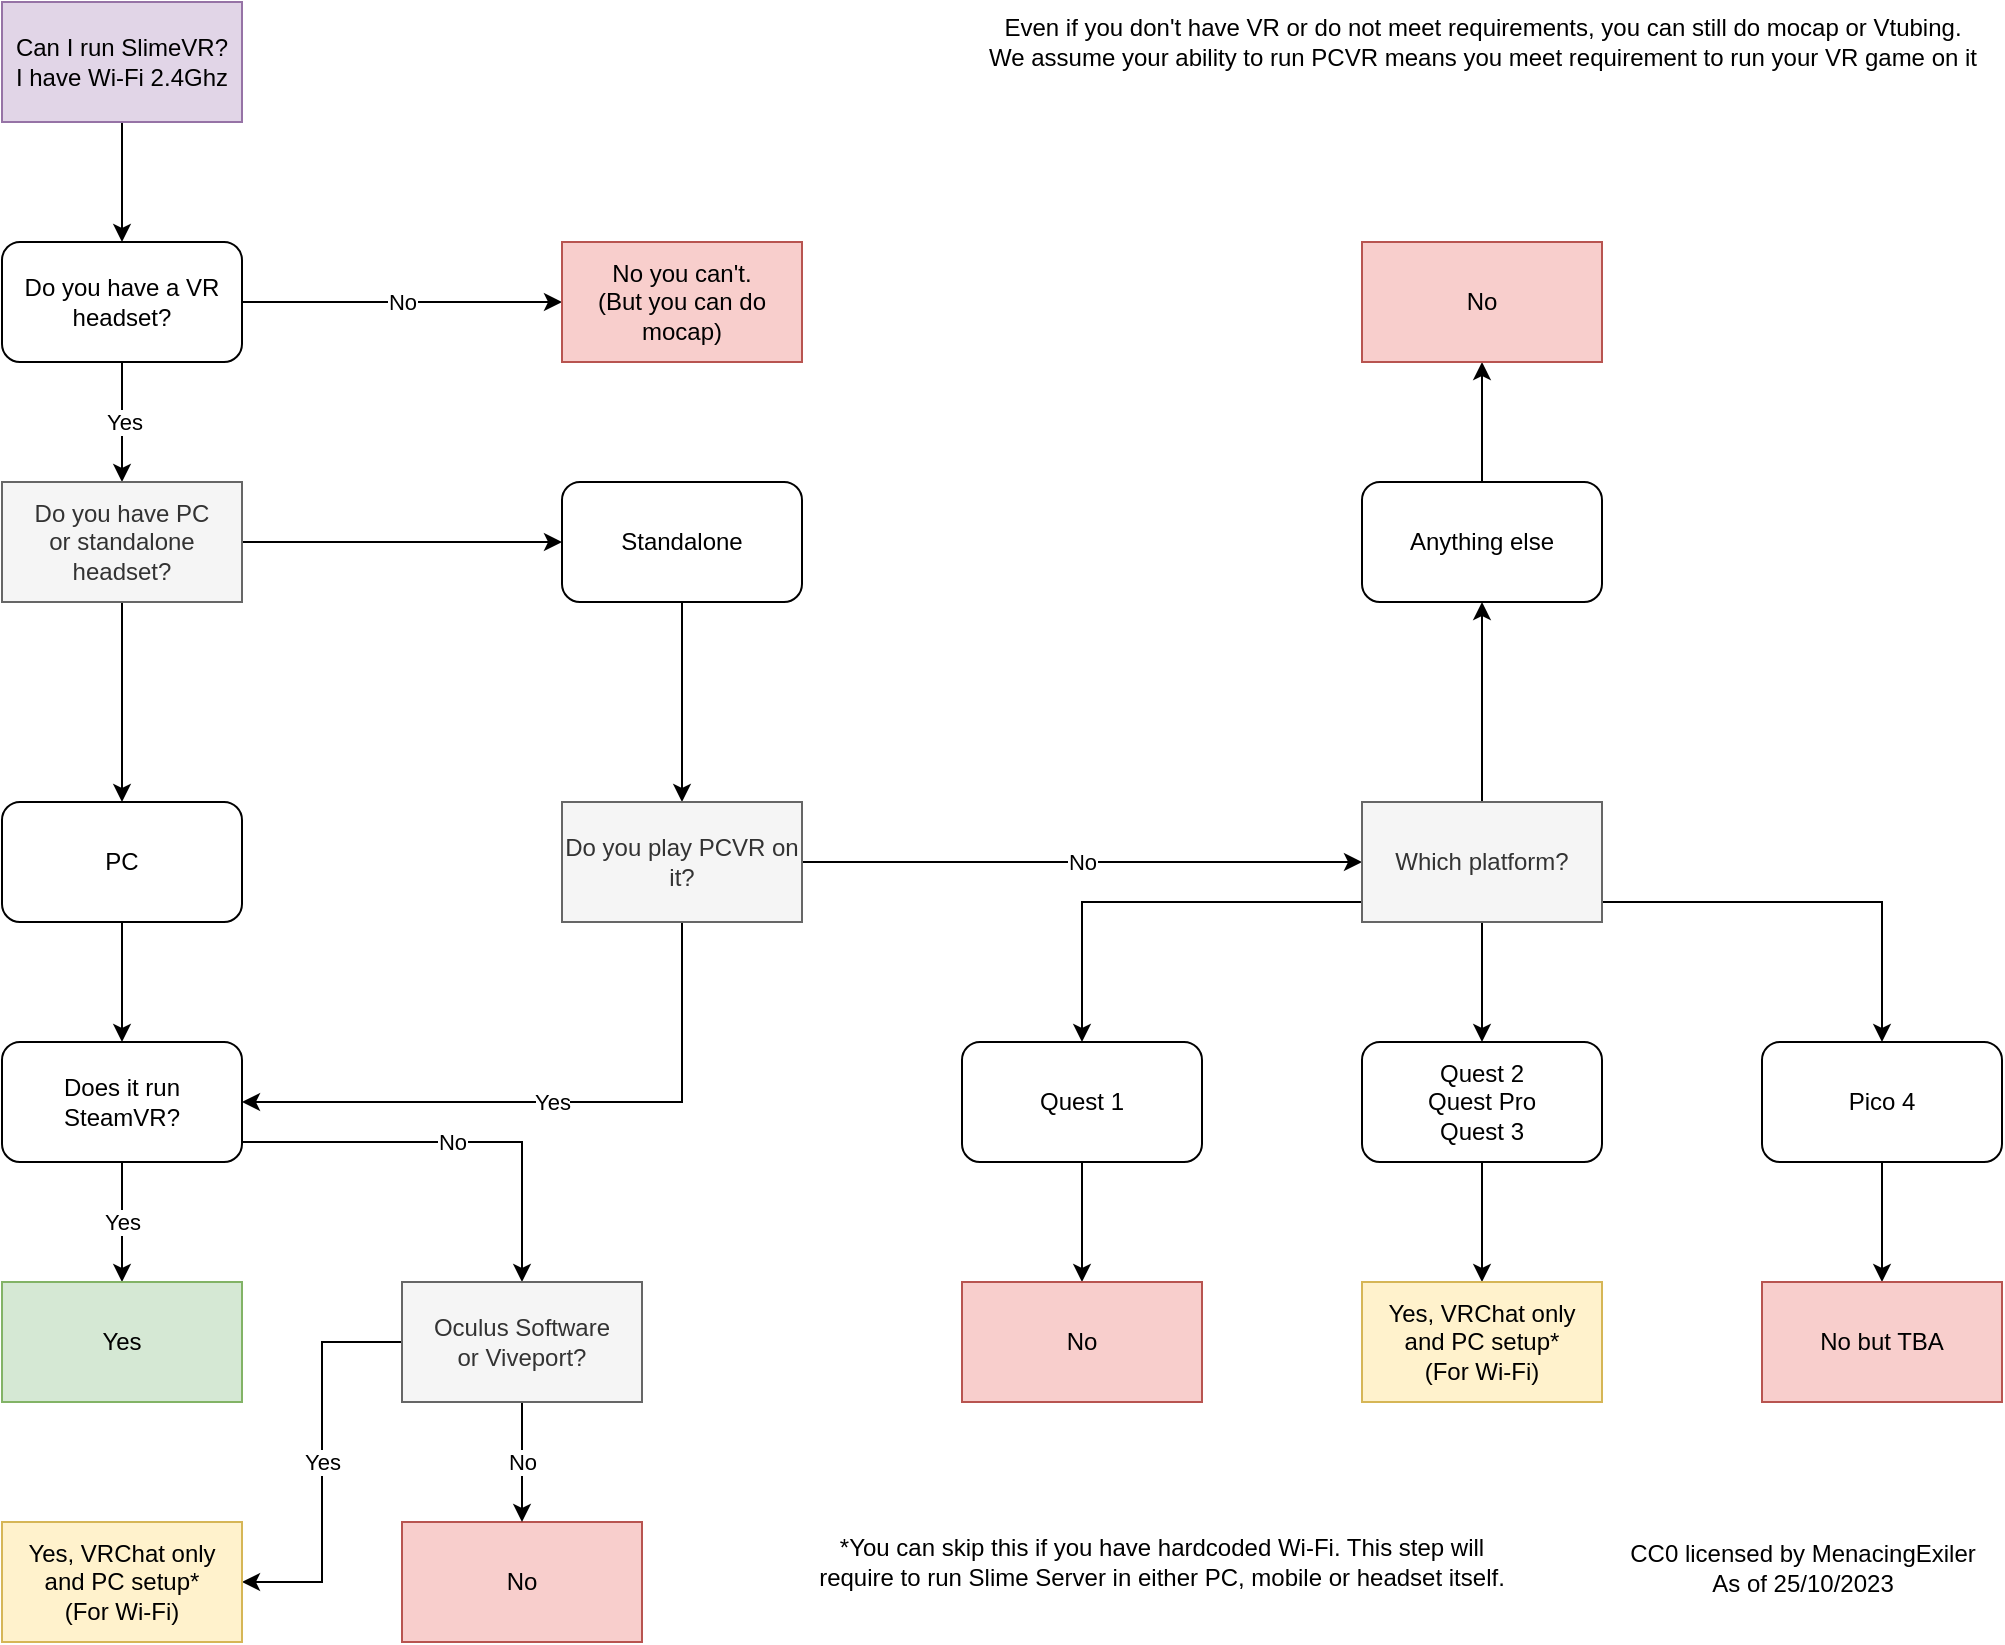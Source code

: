 <mxfile version="22.0.7" type="device">
  <diagram name="Page-1" id="BLxl1xzLI8pXoHssbm8f">
    <mxGraphModel dx="2074" dy="1118" grid="1" gridSize="10" guides="1" tooltips="1" connect="1" arrows="1" fold="1" page="1" pageScale="1" pageWidth="1169" pageHeight="1654" math="0" shadow="0">
      <root>
        <mxCell id="0" />
        <mxCell id="1" parent="0" />
        <mxCell id="E2cYebkVHFcdTyyEUBHE-6" style="edgeStyle=orthogonalEdgeStyle;rounded=0;orthogonalLoop=1;jettySize=auto;html=1;entryX=0.5;entryY=0;entryDx=0;entryDy=0;" edge="1" parent="1" source="E2cYebkVHFcdTyyEUBHE-1" target="E2cYebkVHFcdTyyEUBHE-2">
          <mxGeometry relative="1" as="geometry" />
        </mxCell>
        <mxCell id="E2cYebkVHFcdTyyEUBHE-1" value="Can I run SlimeVR?&lt;br&gt;I have Wi-Fi 2.4Ghz" style="rounded=0;whiteSpace=wrap;html=1;fillColor=#e1d5e7;strokeColor=#9673a6;" vertex="1" parent="1">
          <mxGeometry x="80" y="80" width="120" height="60" as="geometry" />
        </mxCell>
        <mxCell id="E2cYebkVHFcdTyyEUBHE-3" value="No" style="edgeStyle=orthogonalEdgeStyle;rounded=0;orthogonalLoop=1;jettySize=auto;html=1;entryX=0;entryY=0.5;entryDx=0;entryDy=0;" edge="1" parent="1" source="E2cYebkVHFcdTyyEUBHE-2" target="E2cYebkVHFcdTyyEUBHE-5">
          <mxGeometry relative="1" as="geometry">
            <mxPoint x="320" y="230" as="targetPoint" />
          </mxGeometry>
        </mxCell>
        <mxCell id="E2cYebkVHFcdTyyEUBHE-8" value="Yes" style="edgeStyle=orthogonalEdgeStyle;rounded=0;orthogonalLoop=1;jettySize=auto;html=1;" edge="1" parent="1" source="E2cYebkVHFcdTyyEUBHE-2">
          <mxGeometry relative="1" as="geometry">
            <mxPoint x="140" y="320" as="targetPoint" />
          </mxGeometry>
        </mxCell>
        <mxCell id="E2cYebkVHFcdTyyEUBHE-2" value="Do you have a VR headset?" style="rounded=1;whiteSpace=wrap;html=1;" vertex="1" parent="1">
          <mxGeometry x="80" y="200" width="120" height="60" as="geometry" />
        </mxCell>
        <mxCell id="E2cYebkVHFcdTyyEUBHE-5" value="No you can&#39;t.&lt;br&gt;(But you can do mocap)" style="rounded=0;whiteSpace=wrap;html=1;fillColor=#f8cecc;strokeColor=#b85450;" vertex="1" parent="1">
          <mxGeometry x="360" y="200" width="120" height="60" as="geometry" />
        </mxCell>
        <mxCell id="E2cYebkVHFcdTyyEUBHE-9" style="edgeStyle=orthogonalEdgeStyle;rounded=0;orthogonalLoop=1;jettySize=auto;html=1;exitX=0.5;exitY=1;exitDx=0;exitDy=0;entryX=0.5;entryY=0;entryDx=0;entryDy=0;" edge="1" parent="1" source="E2cYebkVHFcdTyyEUBHE-14" target="E2cYebkVHFcdTyyEUBHE-11">
          <mxGeometry relative="1" as="geometry">
            <mxPoint x="140" y="520" as="targetPoint" />
            <mxPoint x="140" y="420" as="sourcePoint" />
          </mxGeometry>
        </mxCell>
        <mxCell id="E2cYebkVHFcdTyyEUBHE-13" style="edgeStyle=orthogonalEdgeStyle;rounded=0;orthogonalLoop=1;jettySize=auto;html=1;" edge="1" parent="1" source="E2cYebkVHFcdTyyEUBHE-11">
          <mxGeometry relative="1" as="geometry">
            <mxPoint x="140" y="600" as="targetPoint" />
          </mxGeometry>
        </mxCell>
        <mxCell id="E2cYebkVHFcdTyyEUBHE-11" value="PC" style="rounded=1;whiteSpace=wrap;html=1;" vertex="1" parent="1">
          <mxGeometry x="80" y="480" width="120" height="60" as="geometry" />
        </mxCell>
        <mxCell id="E2cYebkVHFcdTyyEUBHE-23" style="edgeStyle=orthogonalEdgeStyle;rounded=0;orthogonalLoop=1;jettySize=auto;html=1;entryX=0.5;entryY=0;entryDx=0;entryDy=0;" edge="1" parent="1" source="E2cYebkVHFcdTyyEUBHE-12" target="E2cYebkVHFcdTyyEUBHE-25">
          <mxGeometry relative="1" as="geometry">
            <mxPoint x="420" y="600" as="targetPoint" />
          </mxGeometry>
        </mxCell>
        <mxCell id="E2cYebkVHFcdTyyEUBHE-12" value="Standalone" style="rounded=1;whiteSpace=wrap;html=1;" vertex="1" parent="1">
          <mxGeometry x="360" y="320" width="120" height="60" as="geometry" />
        </mxCell>
        <mxCell id="E2cYebkVHFcdTyyEUBHE-15" style="edgeStyle=orthogonalEdgeStyle;rounded=0;orthogonalLoop=1;jettySize=auto;html=1;" edge="1" parent="1" source="E2cYebkVHFcdTyyEUBHE-14" target="E2cYebkVHFcdTyyEUBHE-12">
          <mxGeometry relative="1" as="geometry" />
        </mxCell>
        <mxCell id="E2cYebkVHFcdTyyEUBHE-14" value="Do you have PC&lt;br style=&quot;border-color: var(--border-color);&quot;&gt;or standalone headset?" style="rounded=0;whiteSpace=wrap;html=1;fillColor=#f5f5f5;fontColor=#333333;strokeColor=#666666;" vertex="1" parent="1">
          <mxGeometry x="80" y="320" width="120" height="60" as="geometry" />
        </mxCell>
        <mxCell id="E2cYebkVHFcdTyyEUBHE-18" value="Yes" style="edgeStyle=orthogonalEdgeStyle;rounded=0;orthogonalLoop=1;jettySize=auto;html=1;entryX=0.5;entryY=0;entryDx=0;entryDy=0;" edge="1" parent="1" source="E2cYebkVHFcdTyyEUBHE-16" target="E2cYebkVHFcdTyyEUBHE-17">
          <mxGeometry relative="1" as="geometry" />
        </mxCell>
        <mxCell id="E2cYebkVHFcdTyyEUBHE-20" value="No" style="edgeStyle=orthogonalEdgeStyle;rounded=0;orthogonalLoop=1;jettySize=auto;html=1;entryX=0.5;entryY=0;entryDx=0;entryDy=0;" edge="1" parent="1" source="E2cYebkVHFcdTyyEUBHE-16" target="E2cYebkVHFcdTyyEUBHE-46">
          <mxGeometry relative="1" as="geometry">
            <Array as="points">
              <mxPoint x="340" y="650" />
            </Array>
          </mxGeometry>
        </mxCell>
        <mxCell id="E2cYebkVHFcdTyyEUBHE-16" value="Does it run SteamVR?" style="rounded=1;whiteSpace=wrap;html=1;" vertex="1" parent="1">
          <mxGeometry x="80" y="600" width="120" height="60" as="geometry" />
        </mxCell>
        <mxCell id="E2cYebkVHFcdTyyEUBHE-17" value="Yes" style="rounded=0;whiteSpace=wrap;html=1;fillColor=#d5e8d4;strokeColor=#82b366;" vertex="1" parent="1">
          <mxGeometry x="80" y="720" width="120" height="60" as="geometry" />
        </mxCell>
        <mxCell id="E2cYebkVHFcdTyyEUBHE-19" value="No" style="rounded=0;whiteSpace=wrap;html=1;fillColor=#f8cecc;strokeColor=#b85450;" vertex="1" parent="1">
          <mxGeometry x="280" y="840" width="120" height="60" as="geometry" />
        </mxCell>
        <mxCell id="E2cYebkVHFcdTyyEUBHE-22" value="Yes" style="edgeStyle=orthogonalEdgeStyle;rounded=0;orthogonalLoop=1;jettySize=auto;html=1;entryX=1;entryY=0.5;entryDx=0;entryDy=0;exitX=0.5;exitY=1;exitDx=0;exitDy=0;" edge="1" parent="1" source="E2cYebkVHFcdTyyEUBHE-25" target="E2cYebkVHFcdTyyEUBHE-16">
          <mxGeometry relative="1" as="geometry">
            <mxPoint x="360" y="630" as="sourcePoint" />
          </mxGeometry>
        </mxCell>
        <mxCell id="E2cYebkVHFcdTyyEUBHE-28" value="No" style="edgeStyle=orthogonalEdgeStyle;rounded=0;orthogonalLoop=1;jettySize=auto;html=1;entryX=0;entryY=0.5;entryDx=0;entryDy=0;" edge="1" parent="1" source="E2cYebkVHFcdTyyEUBHE-25" target="E2cYebkVHFcdTyyEUBHE-27">
          <mxGeometry relative="1" as="geometry" />
        </mxCell>
        <mxCell id="E2cYebkVHFcdTyyEUBHE-25" value="Do you play PCVR on it?" style="rounded=0;whiteSpace=wrap;html=1;fillColor=#f5f5f5;fontColor=#333333;strokeColor=#666666;" vertex="1" parent="1">
          <mxGeometry x="360" y="480" width="120" height="60" as="geometry" />
        </mxCell>
        <mxCell id="E2cYebkVHFcdTyyEUBHE-32" style="edgeStyle=orthogonalEdgeStyle;rounded=0;orthogonalLoop=1;jettySize=auto;html=1;entryX=0.5;entryY=0;entryDx=0;entryDy=0;" edge="1" parent="1" source="E2cYebkVHFcdTyyEUBHE-27" target="E2cYebkVHFcdTyyEUBHE-31">
          <mxGeometry relative="1" as="geometry" />
        </mxCell>
        <mxCell id="E2cYebkVHFcdTyyEUBHE-33" style="edgeStyle=orthogonalEdgeStyle;rounded=0;orthogonalLoop=1;jettySize=auto;html=1;" edge="1" parent="1" source="E2cYebkVHFcdTyyEUBHE-27">
          <mxGeometry relative="1" as="geometry">
            <mxPoint x="620" y="600" as="targetPoint" />
            <Array as="points">
              <mxPoint x="620" y="530" />
            </Array>
          </mxGeometry>
        </mxCell>
        <mxCell id="E2cYebkVHFcdTyyEUBHE-34" style="edgeStyle=orthogonalEdgeStyle;rounded=0;orthogonalLoop=1;jettySize=auto;html=1;" edge="1" parent="1" source="E2cYebkVHFcdTyyEUBHE-27" target="E2cYebkVHFcdTyyEUBHE-30">
          <mxGeometry relative="1" as="geometry">
            <Array as="points">
              <mxPoint x="1020" y="530" />
            </Array>
          </mxGeometry>
        </mxCell>
        <mxCell id="E2cYebkVHFcdTyyEUBHE-43" style="edgeStyle=orthogonalEdgeStyle;rounded=0;orthogonalLoop=1;jettySize=auto;html=1;entryX=0.5;entryY=1;entryDx=0;entryDy=0;" edge="1" parent="1" source="E2cYebkVHFcdTyyEUBHE-27" target="E2cYebkVHFcdTyyEUBHE-42">
          <mxGeometry relative="1" as="geometry" />
        </mxCell>
        <mxCell id="E2cYebkVHFcdTyyEUBHE-27" value="Which platform?" style="rounded=0;whiteSpace=wrap;html=1;fillColor=#f5f5f5;fontColor=#333333;strokeColor=#666666;" vertex="1" parent="1">
          <mxGeometry x="760" y="480" width="120" height="60" as="geometry" />
        </mxCell>
        <mxCell id="E2cYebkVHFcdTyyEUBHE-39" style="edgeStyle=orthogonalEdgeStyle;rounded=0;orthogonalLoop=1;jettySize=auto;html=1;entryX=0.5;entryY=0;entryDx=0;entryDy=0;" edge="1" parent="1">
          <mxGeometry relative="1" as="geometry">
            <mxPoint x="620" y="660" as="sourcePoint" />
            <mxPoint x="620" y="720" as="targetPoint" />
          </mxGeometry>
        </mxCell>
        <mxCell id="E2cYebkVHFcdTyyEUBHE-29" value="Quest 1" style="rounded=1;whiteSpace=wrap;html=1;" vertex="1" parent="1">
          <mxGeometry x="560" y="600" width="120" height="60" as="geometry" />
        </mxCell>
        <mxCell id="E2cYebkVHFcdTyyEUBHE-41" style="edgeStyle=orthogonalEdgeStyle;rounded=0;orthogonalLoop=1;jettySize=auto;html=1;" edge="1" parent="1" source="E2cYebkVHFcdTyyEUBHE-30" target="E2cYebkVHFcdTyyEUBHE-38">
          <mxGeometry relative="1" as="geometry" />
        </mxCell>
        <mxCell id="E2cYebkVHFcdTyyEUBHE-30" value="Pico 4" style="rounded=1;whiteSpace=wrap;html=1;" vertex="1" parent="1">
          <mxGeometry x="960" y="600" width="120" height="60" as="geometry" />
        </mxCell>
        <mxCell id="E2cYebkVHFcdTyyEUBHE-40" style="edgeStyle=orthogonalEdgeStyle;rounded=0;orthogonalLoop=1;jettySize=auto;html=1;entryX=0.5;entryY=0;entryDx=0;entryDy=0;" edge="1" parent="1" source="E2cYebkVHFcdTyyEUBHE-31" target="E2cYebkVHFcdTyyEUBHE-37">
          <mxGeometry relative="1" as="geometry" />
        </mxCell>
        <mxCell id="E2cYebkVHFcdTyyEUBHE-31" value="Quest 2&lt;br&gt;Quest Pro&lt;br&gt;Quest 3" style="rounded=1;whiteSpace=wrap;html=1;" vertex="1" parent="1">
          <mxGeometry x="760" y="600" width="120" height="60" as="geometry" />
        </mxCell>
        <mxCell id="E2cYebkVHFcdTyyEUBHE-35" value="No" style="rounded=0;whiteSpace=wrap;html=1;fillColor=#f8cecc;strokeColor=#b85450;" vertex="1" parent="1">
          <mxGeometry x="560" y="720" width="120" height="60" as="geometry" />
        </mxCell>
        <mxCell id="E2cYebkVHFcdTyyEUBHE-37" value="Yes, VRChat only&lt;br&gt;and PC setup*&lt;br&gt;(For Wi-Fi)" style="rounded=0;whiteSpace=wrap;html=1;fillColor=#fff2cc;strokeColor=#d6b656;" vertex="1" parent="1">
          <mxGeometry x="760" y="720" width="120" height="60" as="geometry" />
        </mxCell>
        <mxCell id="E2cYebkVHFcdTyyEUBHE-38" value="No but TBA" style="rounded=0;whiteSpace=wrap;html=1;fillColor=#f8cecc;strokeColor=#b85450;" vertex="1" parent="1">
          <mxGeometry x="960" y="720" width="120" height="60" as="geometry" />
        </mxCell>
        <mxCell id="E2cYebkVHFcdTyyEUBHE-45" style="edgeStyle=orthogonalEdgeStyle;rounded=0;orthogonalLoop=1;jettySize=auto;html=1;entryX=0.5;entryY=1;entryDx=0;entryDy=0;" edge="1" parent="1" source="E2cYebkVHFcdTyyEUBHE-42" target="E2cYebkVHFcdTyyEUBHE-44">
          <mxGeometry relative="1" as="geometry" />
        </mxCell>
        <mxCell id="E2cYebkVHFcdTyyEUBHE-42" value="Anything else" style="rounded=1;whiteSpace=wrap;html=1;" vertex="1" parent="1">
          <mxGeometry x="760" y="320" width="120" height="60" as="geometry" />
        </mxCell>
        <mxCell id="E2cYebkVHFcdTyyEUBHE-44" value="No" style="rounded=0;whiteSpace=wrap;html=1;fillColor=#f8cecc;strokeColor=#b85450;" vertex="1" parent="1">
          <mxGeometry x="760" y="200" width="120" height="60" as="geometry" />
        </mxCell>
        <mxCell id="E2cYebkVHFcdTyyEUBHE-47" value="No" style="edgeStyle=orthogonalEdgeStyle;rounded=0;orthogonalLoop=1;jettySize=auto;html=1;entryX=0.5;entryY=0;entryDx=0;entryDy=0;" edge="1" parent="1" source="E2cYebkVHFcdTyyEUBHE-46" target="E2cYebkVHFcdTyyEUBHE-19">
          <mxGeometry relative="1" as="geometry">
            <mxPoint x="340" y="800" as="targetPoint" />
          </mxGeometry>
        </mxCell>
        <mxCell id="E2cYebkVHFcdTyyEUBHE-49" value="Yes" style="edgeStyle=orthogonalEdgeStyle;rounded=0;orthogonalLoop=1;jettySize=auto;html=1;entryX=1;entryY=0.5;entryDx=0;entryDy=0;" edge="1" parent="1" source="E2cYebkVHFcdTyyEUBHE-46" target="E2cYebkVHFcdTyyEUBHE-48">
          <mxGeometry relative="1" as="geometry">
            <Array as="points">
              <mxPoint x="240" y="750" />
              <mxPoint x="240" y="870" />
            </Array>
          </mxGeometry>
        </mxCell>
        <mxCell id="E2cYebkVHFcdTyyEUBHE-46" value="Oculus Software&lt;br&gt;or Viveport?" style="rounded=0;whiteSpace=wrap;html=1;fillColor=#f5f5f5;fontColor=#333333;strokeColor=#666666;" vertex="1" parent="1">
          <mxGeometry x="280" y="720" width="120" height="60" as="geometry" />
        </mxCell>
        <mxCell id="E2cYebkVHFcdTyyEUBHE-48" value="Yes, VRChat only&lt;br&gt;and PC setup*&lt;br&gt;(For Wi-Fi)" style="rounded=0;whiteSpace=wrap;html=1;fillColor=#fff2cc;strokeColor=#d6b656;" vertex="1" parent="1">
          <mxGeometry x="80" y="840" width="120" height="60" as="geometry" />
        </mxCell>
        <mxCell id="E2cYebkVHFcdTyyEUBHE-50" value="CC0 licensed by MenacingExiler&lt;br&gt;As of 25/10/2023" style="text;html=1;align=center;verticalAlign=middle;resizable=0;points=[];autosize=1;strokeColor=none;fillColor=none;" vertex="1" parent="1">
          <mxGeometry x="880" y="843" width="200" height="40" as="geometry" />
        </mxCell>
        <mxCell id="E2cYebkVHFcdTyyEUBHE-51" value="*You can skip this if you have hardcoded Wi-Fi. This step will require to run Slime Server in either PC, mobile or headset itself." style="text;html=1;strokeColor=none;fillColor=none;align=center;verticalAlign=middle;whiteSpace=wrap;rounded=0;" vertex="1" parent="1">
          <mxGeometry x="480" y="840" width="360" height="40" as="geometry" />
        </mxCell>
        <mxCell id="E2cYebkVHFcdTyyEUBHE-52" value="Even if you don&#39;t have VR or do not meet requirements, you can still do mocap or Vtubing.&lt;br&gt;We assume your ability to run PCVR means you meet requirement to run your VR game on it" style="text;html=1;align=center;verticalAlign=middle;resizable=0;points=[];autosize=1;strokeColor=none;fillColor=none;" vertex="1" parent="1">
          <mxGeometry x="560" y="80" width="520" height="40" as="geometry" />
        </mxCell>
      </root>
    </mxGraphModel>
  </diagram>
</mxfile>
